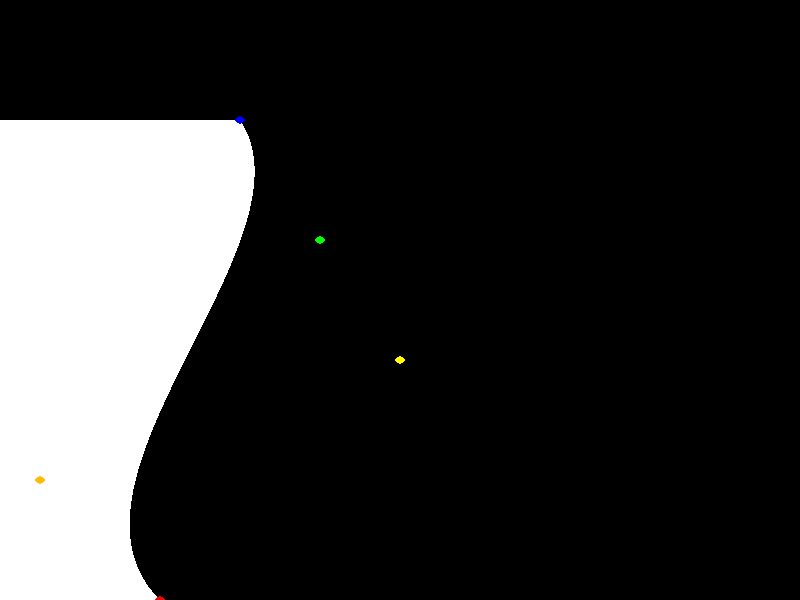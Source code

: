 #include "colors.inc"

camera {
    orthographic
    up <0,5,0>
    right <5,0,0>
    location <2.5,2.5,-100>
    look_at <2.5,2.5,0>
}

#declare Red_Point = <1.0,0.0>;
#declare Orange_Point = <0.25,1.0>;
#declare Yellow_Point = <2.5,2>;
#declare Green_Point = <2.0,3.0>;
#declare Blue_Point = <1.5,4>;
#declare Point_Size = 0.03;

cylinder { Red_Point, Red_Point - <0,0,20>, Point_Size
            pigment {Red}
            finish {ambient 1}
        }

cylinder { Orange_Point, Orange_Point - <0,0,20>, Point_Size
            pigment {Orange}
            finish {ambient 1}
        }
cylinder { Yellow_Point, Yellow_Point - <0,0,20>, Point_Size
            pigment {Yellow}
            finish {ambient 1}
        }
cylinder { Green_Point, Green_Point - <0,0,20>, Point_Size
            pigment {Green}
            finish {ambient 1}
        }
cylinder { Blue_Point, Blue_Point - <0,0,20>, Point_Size
            pigment {Blue}
            finish {ambient 1}
        }
#declare Lathe_1 = lathe {
    bezier_spline
    4, Red_Point, Orange_Point, Green_Point, Blue_Point
    pigment {White}
    finish {ambient 1}
}
object {Lathe_1}
